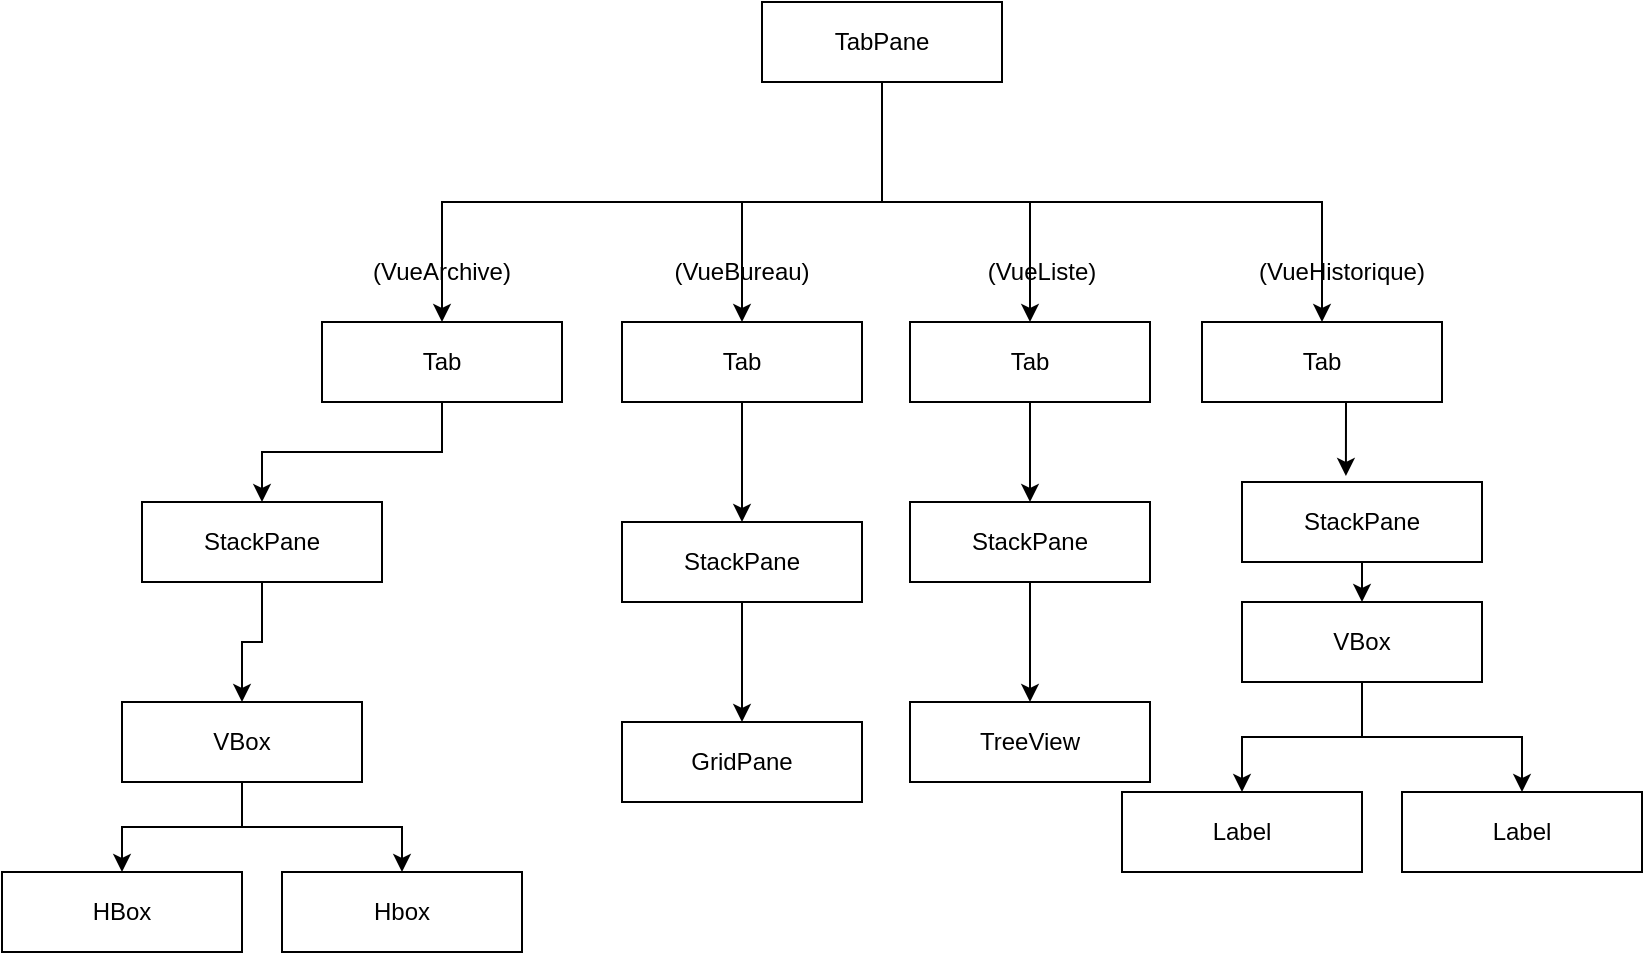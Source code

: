 <mxfile version="22.1.16" type="device">
  <diagram name="Page-1" id="Fv8KaYR-JvNwcMZNE2SZ">
    <mxGraphModel dx="1434" dy="746" grid="1" gridSize="10" guides="1" tooltips="1" connect="1" arrows="1" fold="1" page="1" pageScale="1" pageWidth="827" pageHeight="1169" math="0" shadow="0">
      <root>
        <mxCell id="0" />
        <mxCell id="1" parent="0" />
        <mxCell id="BX7kA0cPgQBeDkkXXVo6-6" style="edgeStyle=orthogonalEdgeStyle;rounded=0;orthogonalLoop=1;jettySize=auto;html=1;exitX=0.5;exitY=1;exitDx=0;exitDy=0;entryX=0.5;entryY=0;entryDx=0;entryDy=0;" edge="1" parent="1" source="BX7kA0cPgQBeDkkXXVo6-1" target="BX7kA0cPgQBeDkkXXVo6-2">
          <mxGeometry relative="1" as="geometry" />
        </mxCell>
        <mxCell id="BX7kA0cPgQBeDkkXXVo6-8" style="edgeStyle=orthogonalEdgeStyle;rounded=0;orthogonalLoop=1;jettySize=auto;html=1;exitX=0.5;exitY=1;exitDx=0;exitDy=0;entryX=0.5;entryY=0;entryDx=0;entryDy=0;" edge="1" parent="1" source="BX7kA0cPgQBeDkkXXVo6-1" target="BX7kA0cPgQBeDkkXXVo6-4">
          <mxGeometry relative="1" as="geometry" />
        </mxCell>
        <mxCell id="BX7kA0cPgQBeDkkXXVo6-9" style="edgeStyle=orthogonalEdgeStyle;rounded=0;orthogonalLoop=1;jettySize=auto;html=1;exitX=0.5;exitY=1;exitDx=0;exitDy=0;" edge="1" parent="1" source="BX7kA0cPgQBeDkkXXVo6-1" target="BX7kA0cPgQBeDkkXXVo6-5">
          <mxGeometry relative="1" as="geometry" />
        </mxCell>
        <mxCell id="BX7kA0cPgQBeDkkXXVo6-27" style="edgeStyle=orthogonalEdgeStyle;rounded=0;orthogonalLoop=1;jettySize=auto;html=1;exitX=0.5;exitY=1;exitDx=0;exitDy=0;" edge="1" parent="1" source="BX7kA0cPgQBeDkkXXVo6-1" target="BX7kA0cPgQBeDkkXXVo6-3">
          <mxGeometry relative="1" as="geometry" />
        </mxCell>
        <mxCell id="BX7kA0cPgQBeDkkXXVo6-1" value="TabPane" style="rounded=0;whiteSpace=wrap;html=1;" vertex="1" parent="1">
          <mxGeometry x="400" y="130" width="120" height="40" as="geometry" />
        </mxCell>
        <mxCell id="BX7kA0cPgQBeDkkXXVo6-11" style="edgeStyle=orthogonalEdgeStyle;rounded=0;orthogonalLoop=1;jettySize=auto;html=1;exitX=0.5;exitY=1;exitDx=0;exitDy=0;entryX=0.5;entryY=0;entryDx=0;entryDy=0;" edge="1" parent="1" source="BX7kA0cPgQBeDkkXXVo6-2" target="BX7kA0cPgQBeDkkXXVo6-10">
          <mxGeometry relative="1" as="geometry" />
        </mxCell>
        <mxCell id="BX7kA0cPgQBeDkkXXVo6-2" value="Tab" style="rounded=0;whiteSpace=wrap;html=1;" vertex="1" parent="1">
          <mxGeometry x="180" y="290" width="120" height="40" as="geometry" />
        </mxCell>
        <mxCell id="BX7kA0cPgQBeDkkXXVo6-22" style="edgeStyle=orthogonalEdgeStyle;rounded=0;orthogonalLoop=1;jettySize=auto;html=1;exitX=0.5;exitY=1;exitDx=0;exitDy=0;entryX=0.5;entryY=0;entryDx=0;entryDy=0;" edge="1" parent="1" source="BX7kA0cPgQBeDkkXXVo6-3" target="BX7kA0cPgQBeDkkXXVo6-21">
          <mxGeometry relative="1" as="geometry" />
        </mxCell>
        <mxCell id="BX7kA0cPgQBeDkkXXVo6-3" value="Tab" style="rounded=0;whiteSpace=wrap;html=1;" vertex="1" parent="1">
          <mxGeometry x="330" y="290" width="120" height="40" as="geometry" />
        </mxCell>
        <mxCell id="BX7kA0cPgQBeDkkXXVo6-40" style="edgeStyle=orthogonalEdgeStyle;rounded=0;orthogonalLoop=1;jettySize=auto;html=1;exitX=0.5;exitY=1;exitDx=0;exitDy=0;entryX=0.5;entryY=0;entryDx=0;entryDy=0;" edge="1" parent="1" source="BX7kA0cPgQBeDkkXXVo6-4" target="BX7kA0cPgQBeDkkXXVo6-38">
          <mxGeometry relative="1" as="geometry" />
        </mxCell>
        <mxCell id="BX7kA0cPgQBeDkkXXVo6-4" value="Tab" style="rounded=0;whiteSpace=wrap;html=1;" vertex="1" parent="1">
          <mxGeometry x="474" y="290" width="120" height="40" as="geometry" />
        </mxCell>
        <mxCell id="BX7kA0cPgQBeDkkXXVo6-5" value="Tab" style="rounded=0;whiteSpace=wrap;html=1;" vertex="1" parent="1">
          <mxGeometry x="620" y="290" width="120" height="40" as="geometry" />
        </mxCell>
        <mxCell id="BX7kA0cPgQBeDkkXXVo6-14" style="edgeStyle=orthogonalEdgeStyle;rounded=0;orthogonalLoop=1;jettySize=auto;html=1;exitX=0.5;exitY=1;exitDx=0;exitDy=0;entryX=0.5;entryY=0;entryDx=0;entryDy=0;" edge="1" parent="1" source="BX7kA0cPgQBeDkkXXVo6-10" target="BX7kA0cPgQBeDkkXXVo6-13">
          <mxGeometry relative="1" as="geometry" />
        </mxCell>
        <mxCell id="BX7kA0cPgQBeDkkXXVo6-10" value="StackPane" style="rounded=0;whiteSpace=wrap;html=1;" vertex="1" parent="1">
          <mxGeometry x="90" y="380" width="120" height="40" as="geometry" />
        </mxCell>
        <mxCell id="BX7kA0cPgQBeDkkXXVo6-17" style="edgeStyle=orthogonalEdgeStyle;rounded=0;orthogonalLoop=1;jettySize=auto;html=1;exitX=0.5;exitY=1;exitDx=0;exitDy=0;entryX=0.5;entryY=0;entryDx=0;entryDy=0;" edge="1" parent="1" source="BX7kA0cPgQBeDkkXXVo6-13" target="BX7kA0cPgQBeDkkXXVo6-16">
          <mxGeometry relative="1" as="geometry" />
        </mxCell>
        <mxCell id="BX7kA0cPgQBeDkkXXVo6-18" style="edgeStyle=orthogonalEdgeStyle;rounded=0;orthogonalLoop=1;jettySize=auto;html=1;exitX=0.5;exitY=1;exitDx=0;exitDy=0;" edge="1" parent="1" source="BX7kA0cPgQBeDkkXXVo6-13" target="BX7kA0cPgQBeDkkXXVo6-15">
          <mxGeometry relative="1" as="geometry" />
        </mxCell>
        <mxCell id="BX7kA0cPgQBeDkkXXVo6-13" value="VBox" style="rounded=0;whiteSpace=wrap;html=1;" vertex="1" parent="1">
          <mxGeometry x="80" y="480" width="120" height="40" as="geometry" />
        </mxCell>
        <mxCell id="BX7kA0cPgQBeDkkXXVo6-15" value="Hbox" style="rounded=0;whiteSpace=wrap;html=1;" vertex="1" parent="1">
          <mxGeometry x="160" y="565" width="120" height="40" as="geometry" />
        </mxCell>
        <mxCell id="BX7kA0cPgQBeDkkXXVo6-16" value="HBox" style="rounded=0;whiteSpace=wrap;html=1;" vertex="1" parent="1">
          <mxGeometry x="20" y="565" width="120" height="40" as="geometry" />
        </mxCell>
        <mxCell id="BX7kA0cPgQBeDkkXXVo6-19" value="(VueArchive)" style="text;html=1;strokeColor=none;fillColor=none;align=center;verticalAlign=middle;whiteSpace=wrap;rounded=0;" vertex="1" parent="1">
          <mxGeometry x="210" y="250" width="60" height="30" as="geometry" />
        </mxCell>
        <mxCell id="BX7kA0cPgQBeDkkXXVo6-24" style="edgeStyle=orthogonalEdgeStyle;rounded=0;orthogonalLoop=1;jettySize=auto;html=1;exitX=0.5;exitY=1;exitDx=0;exitDy=0;entryX=0.5;entryY=0;entryDx=0;entryDy=0;" edge="1" parent="1" source="BX7kA0cPgQBeDkkXXVo6-21" target="BX7kA0cPgQBeDkkXXVo6-23">
          <mxGeometry relative="1" as="geometry" />
        </mxCell>
        <mxCell id="BX7kA0cPgQBeDkkXXVo6-21" value="StackPane" style="rounded=0;whiteSpace=wrap;html=1;" vertex="1" parent="1">
          <mxGeometry x="330" y="390" width="120" height="40" as="geometry" />
        </mxCell>
        <mxCell id="BX7kA0cPgQBeDkkXXVo6-23" value="GridPane" style="rounded=0;whiteSpace=wrap;html=1;" vertex="1" parent="1">
          <mxGeometry x="330" y="490" width="120" height="40" as="geometry" />
        </mxCell>
        <mxCell id="BX7kA0cPgQBeDkkXXVo6-25" value="(VueBureau)" style="text;html=1;strokeColor=none;fillColor=none;align=center;verticalAlign=middle;whiteSpace=wrap;rounded=0;" vertex="1" parent="1">
          <mxGeometry x="360" y="250" width="60" height="30" as="geometry" />
        </mxCell>
        <mxCell id="BX7kA0cPgQBeDkkXXVo6-28" style="edgeStyle=orthogonalEdgeStyle;rounded=0;orthogonalLoop=1;jettySize=auto;html=1;exitX=0.5;exitY=1;exitDx=0;exitDy=0;entryX=0.5;entryY=0;entryDx=0;entryDy=0;" edge="1" parent="1" source="BX7kA0cPgQBeDkkXXVo6-30" target="BX7kA0cPgQBeDkkXXVo6-32">
          <mxGeometry relative="1" as="geometry" />
        </mxCell>
        <mxCell id="BX7kA0cPgQBeDkkXXVo6-29" style="edgeStyle=orthogonalEdgeStyle;rounded=0;orthogonalLoop=1;jettySize=auto;html=1;exitX=0.5;exitY=1;exitDx=0;exitDy=0;" edge="1" parent="1" source="BX7kA0cPgQBeDkkXXVo6-30" target="BX7kA0cPgQBeDkkXXVo6-31">
          <mxGeometry relative="1" as="geometry" />
        </mxCell>
        <mxCell id="BX7kA0cPgQBeDkkXXVo6-30" value="VBox" style="rounded=0;whiteSpace=wrap;html=1;" vertex="1" parent="1">
          <mxGeometry x="640" y="430" width="120" height="40" as="geometry" />
        </mxCell>
        <mxCell id="BX7kA0cPgQBeDkkXXVo6-31" value="Label" style="rounded=0;whiteSpace=wrap;html=1;" vertex="1" parent="1">
          <mxGeometry x="720" y="525" width="120" height="40" as="geometry" />
        </mxCell>
        <mxCell id="BX7kA0cPgQBeDkkXXVo6-32" value="Label" style="rounded=0;whiteSpace=wrap;html=1;" vertex="1" parent="1">
          <mxGeometry x="580" y="525" width="120" height="40" as="geometry" />
        </mxCell>
        <mxCell id="BX7kA0cPgQBeDkkXXVo6-35" style="edgeStyle=orthogonalEdgeStyle;rounded=0;orthogonalLoop=1;jettySize=auto;html=1;exitX=0.5;exitY=1;exitDx=0;exitDy=0;entryX=0.5;entryY=0;entryDx=0;entryDy=0;" edge="1" parent="1" source="BX7kA0cPgQBeDkkXXVo6-33" target="BX7kA0cPgQBeDkkXXVo6-30">
          <mxGeometry relative="1" as="geometry" />
        </mxCell>
        <mxCell id="BX7kA0cPgQBeDkkXXVo6-33" value="StackPane" style="rounded=0;whiteSpace=wrap;html=1;" vertex="1" parent="1">
          <mxGeometry x="640" y="370" width="120" height="40" as="geometry" />
        </mxCell>
        <mxCell id="BX7kA0cPgQBeDkkXXVo6-34" style="edgeStyle=orthogonalEdgeStyle;rounded=0;orthogonalLoop=1;jettySize=auto;html=1;exitX=0.5;exitY=1;exitDx=0;exitDy=0;entryX=0.433;entryY=-0.075;entryDx=0;entryDy=0;entryPerimeter=0;" edge="1" parent="1" source="BX7kA0cPgQBeDkkXXVo6-5" target="BX7kA0cPgQBeDkkXXVo6-33">
          <mxGeometry relative="1" as="geometry" />
        </mxCell>
        <mxCell id="BX7kA0cPgQBeDkkXXVo6-36" value="(VueHistorique)" style="text;html=1;strokeColor=none;fillColor=none;align=center;verticalAlign=middle;whiteSpace=wrap;rounded=0;" vertex="1" parent="1">
          <mxGeometry x="660" y="250" width="60" height="30" as="geometry" />
        </mxCell>
        <mxCell id="BX7kA0cPgQBeDkkXXVo6-37" style="edgeStyle=orthogonalEdgeStyle;rounded=0;orthogonalLoop=1;jettySize=auto;html=1;exitX=0.5;exitY=1;exitDx=0;exitDy=0;entryX=0.5;entryY=0;entryDx=0;entryDy=0;" edge="1" parent="1" source="BX7kA0cPgQBeDkkXXVo6-38" target="BX7kA0cPgQBeDkkXXVo6-39">
          <mxGeometry relative="1" as="geometry" />
        </mxCell>
        <mxCell id="BX7kA0cPgQBeDkkXXVo6-38" value="StackPane" style="rounded=0;whiteSpace=wrap;html=1;" vertex="1" parent="1">
          <mxGeometry x="474" y="380" width="120" height="40" as="geometry" />
        </mxCell>
        <mxCell id="BX7kA0cPgQBeDkkXXVo6-39" value="TreeView" style="rounded=0;whiteSpace=wrap;html=1;" vertex="1" parent="1">
          <mxGeometry x="474" y="480" width="120" height="40" as="geometry" />
        </mxCell>
        <mxCell id="BX7kA0cPgQBeDkkXXVo6-41" value="(VueListe)" style="text;html=1;strokeColor=none;fillColor=none;align=center;verticalAlign=middle;whiteSpace=wrap;rounded=0;" vertex="1" parent="1">
          <mxGeometry x="510" y="250" width="60" height="30" as="geometry" />
        </mxCell>
      </root>
    </mxGraphModel>
  </diagram>
</mxfile>
